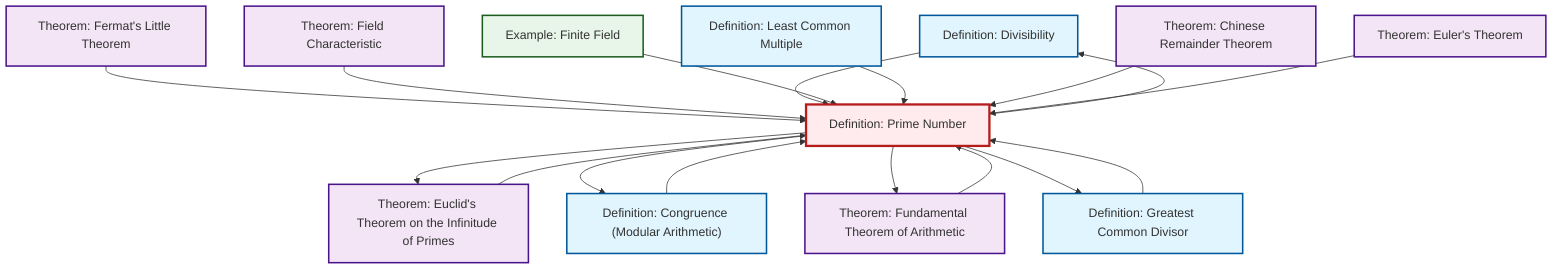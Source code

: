 graph TD
    classDef definition fill:#e1f5fe,stroke:#01579b,stroke-width:2px
    classDef theorem fill:#f3e5f5,stroke:#4a148c,stroke-width:2px
    classDef axiom fill:#fff3e0,stroke:#e65100,stroke-width:2px
    classDef example fill:#e8f5e9,stroke:#1b5e20,stroke-width:2px
    classDef current fill:#ffebee,stroke:#b71c1c,stroke-width:3px
    def-divisibility["Definition: Divisibility"]:::definition
    def-lcm["Definition: Least Common Multiple"]:::definition
    thm-fermat-little["Theorem: Fermat's Little Theorem"]:::theorem
    thm-euler["Theorem: Euler's Theorem"]:::theorem
    thm-euclid-infinitude-primes["Theorem: Euclid's Theorem on the Infinitude of Primes"]:::theorem
    def-prime["Definition: Prime Number"]:::definition
    ex-finite-field["Example: Finite Field"]:::example
    thm-chinese-remainder["Theorem: Chinese Remainder Theorem"]:::theorem
    def-gcd["Definition: Greatest Common Divisor"]:::definition
    thm-fundamental-arithmetic["Theorem: Fundamental Theorem of Arithmetic"]:::theorem
    def-congruence["Definition: Congruence (Modular Arithmetic)"]:::definition
    thm-field-characteristic["Theorem: Field Characteristic"]:::theorem
    thm-fermat-little --> def-prime
    thm-field-characteristic --> def-prime
    def-divisibility --> def-prime
    thm-fundamental-arithmetic --> def-prime
    ex-finite-field --> def-prime
    def-congruence --> def-prime
    def-gcd --> def-prime
    def-prime --> thm-euclid-infinitude-primes
    def-lcm --> def-prime
    def-prime --> def-congruence
    thm-chinese-remainder --> def-prime
    def-prime --> def-divisibility
    def-prime --> thm-fundamental-arithmetic
    thm-euler --> def-prime
    def-prime --> def-gcd
    thm-euclid-infinitude-primes --> def-prime
    class def-prime current
